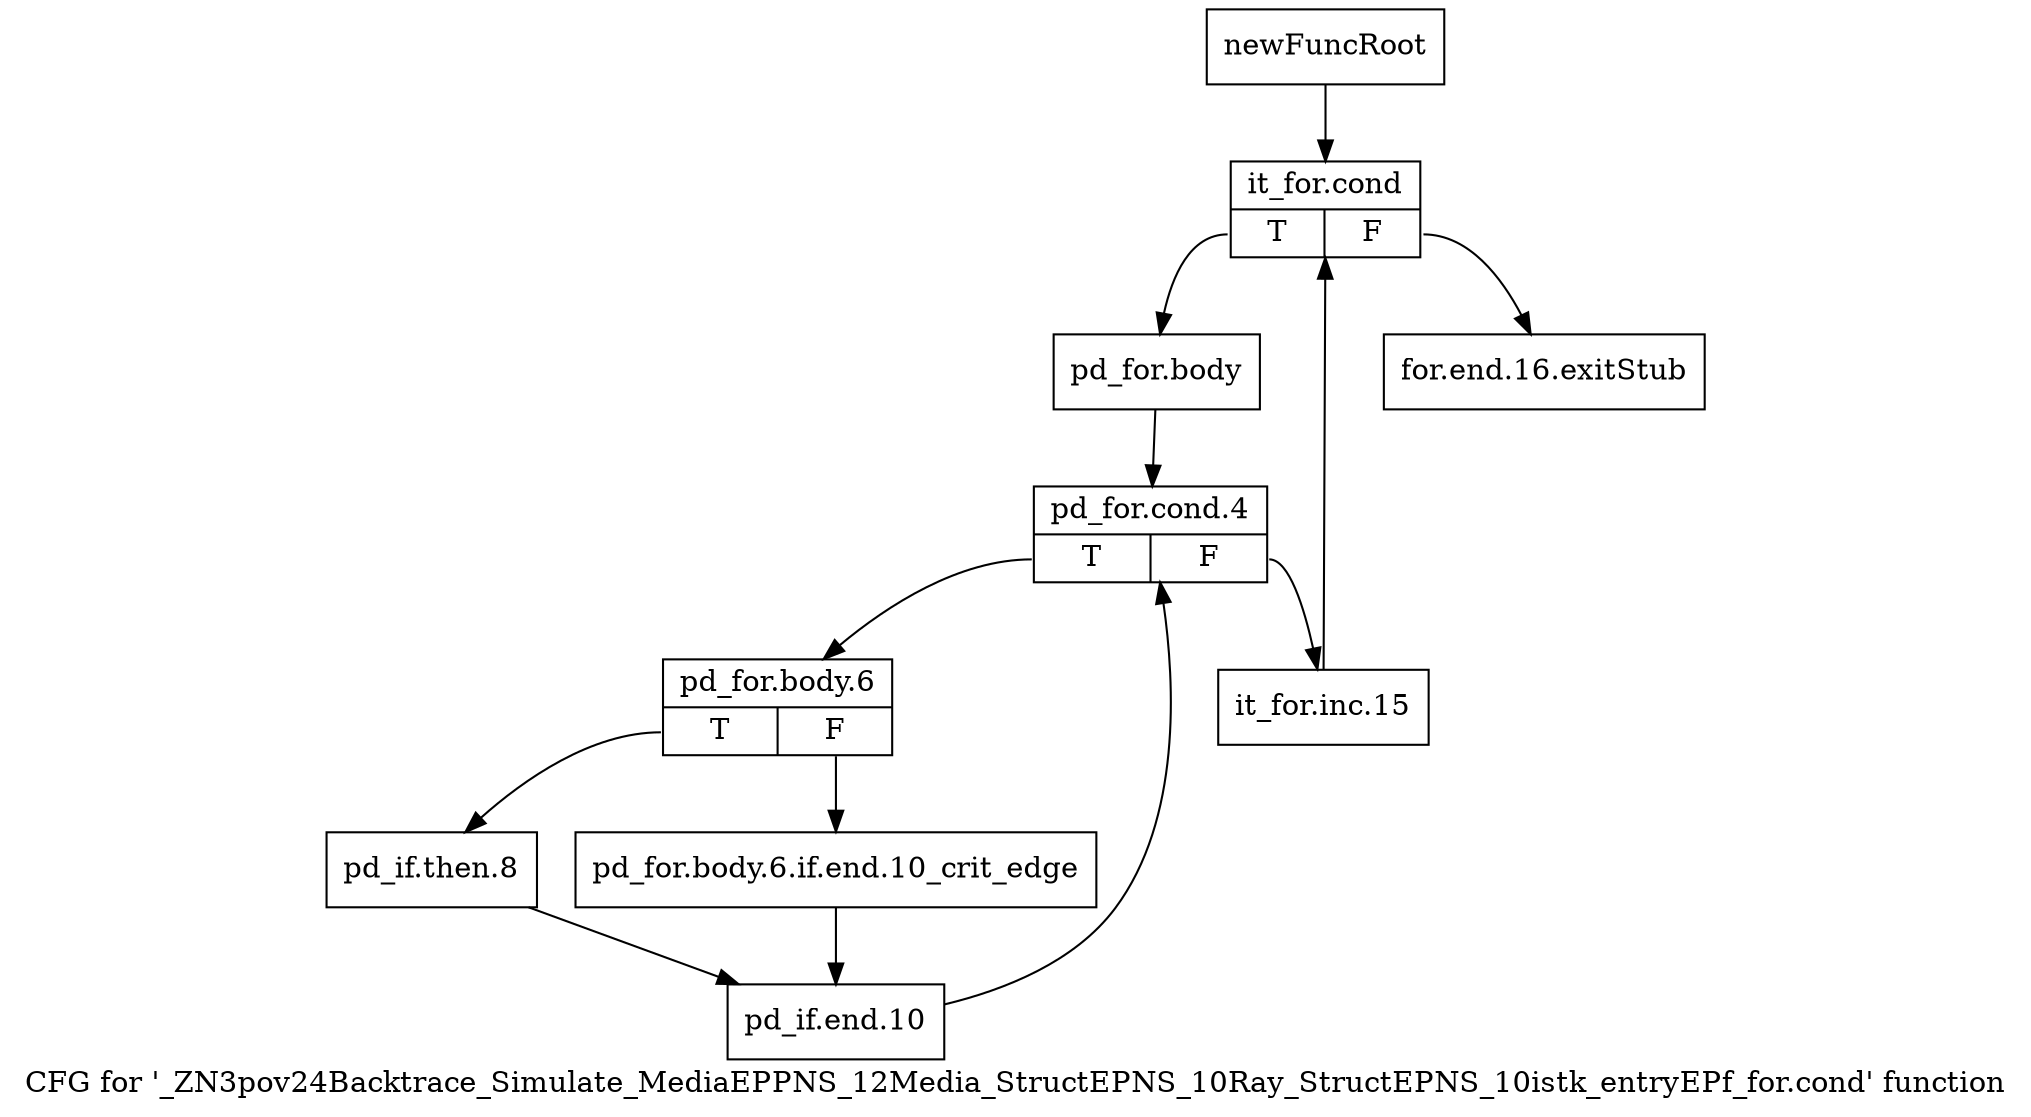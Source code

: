 digraph "CFG for '_ZN3pov24Backtrace_Simulate_MediaEPPNS_12Media_StructEPNS_10Ray_StructEPNS_10istk_entryEPf_for.cond' function" {
	label="CFG for '_ZN3pov24Backtrace_Simulate_MediaEPPNS_12Media_StructEPNS_10Ray_StructEPNS_10istk_entryEPf_for.cond' function";

	Node0x264ba40 [shape=record,label="{newFuncRoot}"];
	Node0x264ba40 -> Node0x264bae0;
	Node0x264ba90 [shape=record,label="{for.end.16.exitStub}"];
	Node0x264bae0 [shape=record,label="{it_for.cond|{<s0>T|<s1>F}}"];
	Node0x264bae0:s0 -> Node0x264bb30;
	Node0x264bae0:s1 -> Node0x264ba90;
	Node0x264bb30 [shape=record,label="{pd_for.body}"];
	Node0x264bb30 -> Node0x264bb80;
	Node0x264bb80 [shape=record,label="{pd_for.cond.4|{<s0>T|<s1>F}}"];
	Node0x264bb80:s0 -> Node0x264bc20;
	Node0x264bb80:s1 -> Node0x264bbd0;
	Node0x264bbd0 [shape=record,label="{it_for.inc.15}"];
	Node0x264bbd0 -> Node0x264bae0;
	Node0x264bc20 [shape=record,label="{pd_for.body.6|{<s0>T|<s1>F}}"];
	Node0x264bc20:s0 -> Node0x264bcc0;
	Node0x264bc20:s1 -> Node0x264bc70;
	Node0x264bc70 [shape=record,label="{pd_for.body.6.if.end.10_crit_edge}"];
	Node0x264bc70 -> Node0x264bd10;
	Node0x264bcc0 [shape=record,label="{pd_if.then.8}"];
	Node0x264bcc0 -> Node0x264bd10;
	Node0x264bd10 [shape=record,label="{pd_if.end.10}"];
	Node0x264bd10 -> Node0x264bb80;
}
